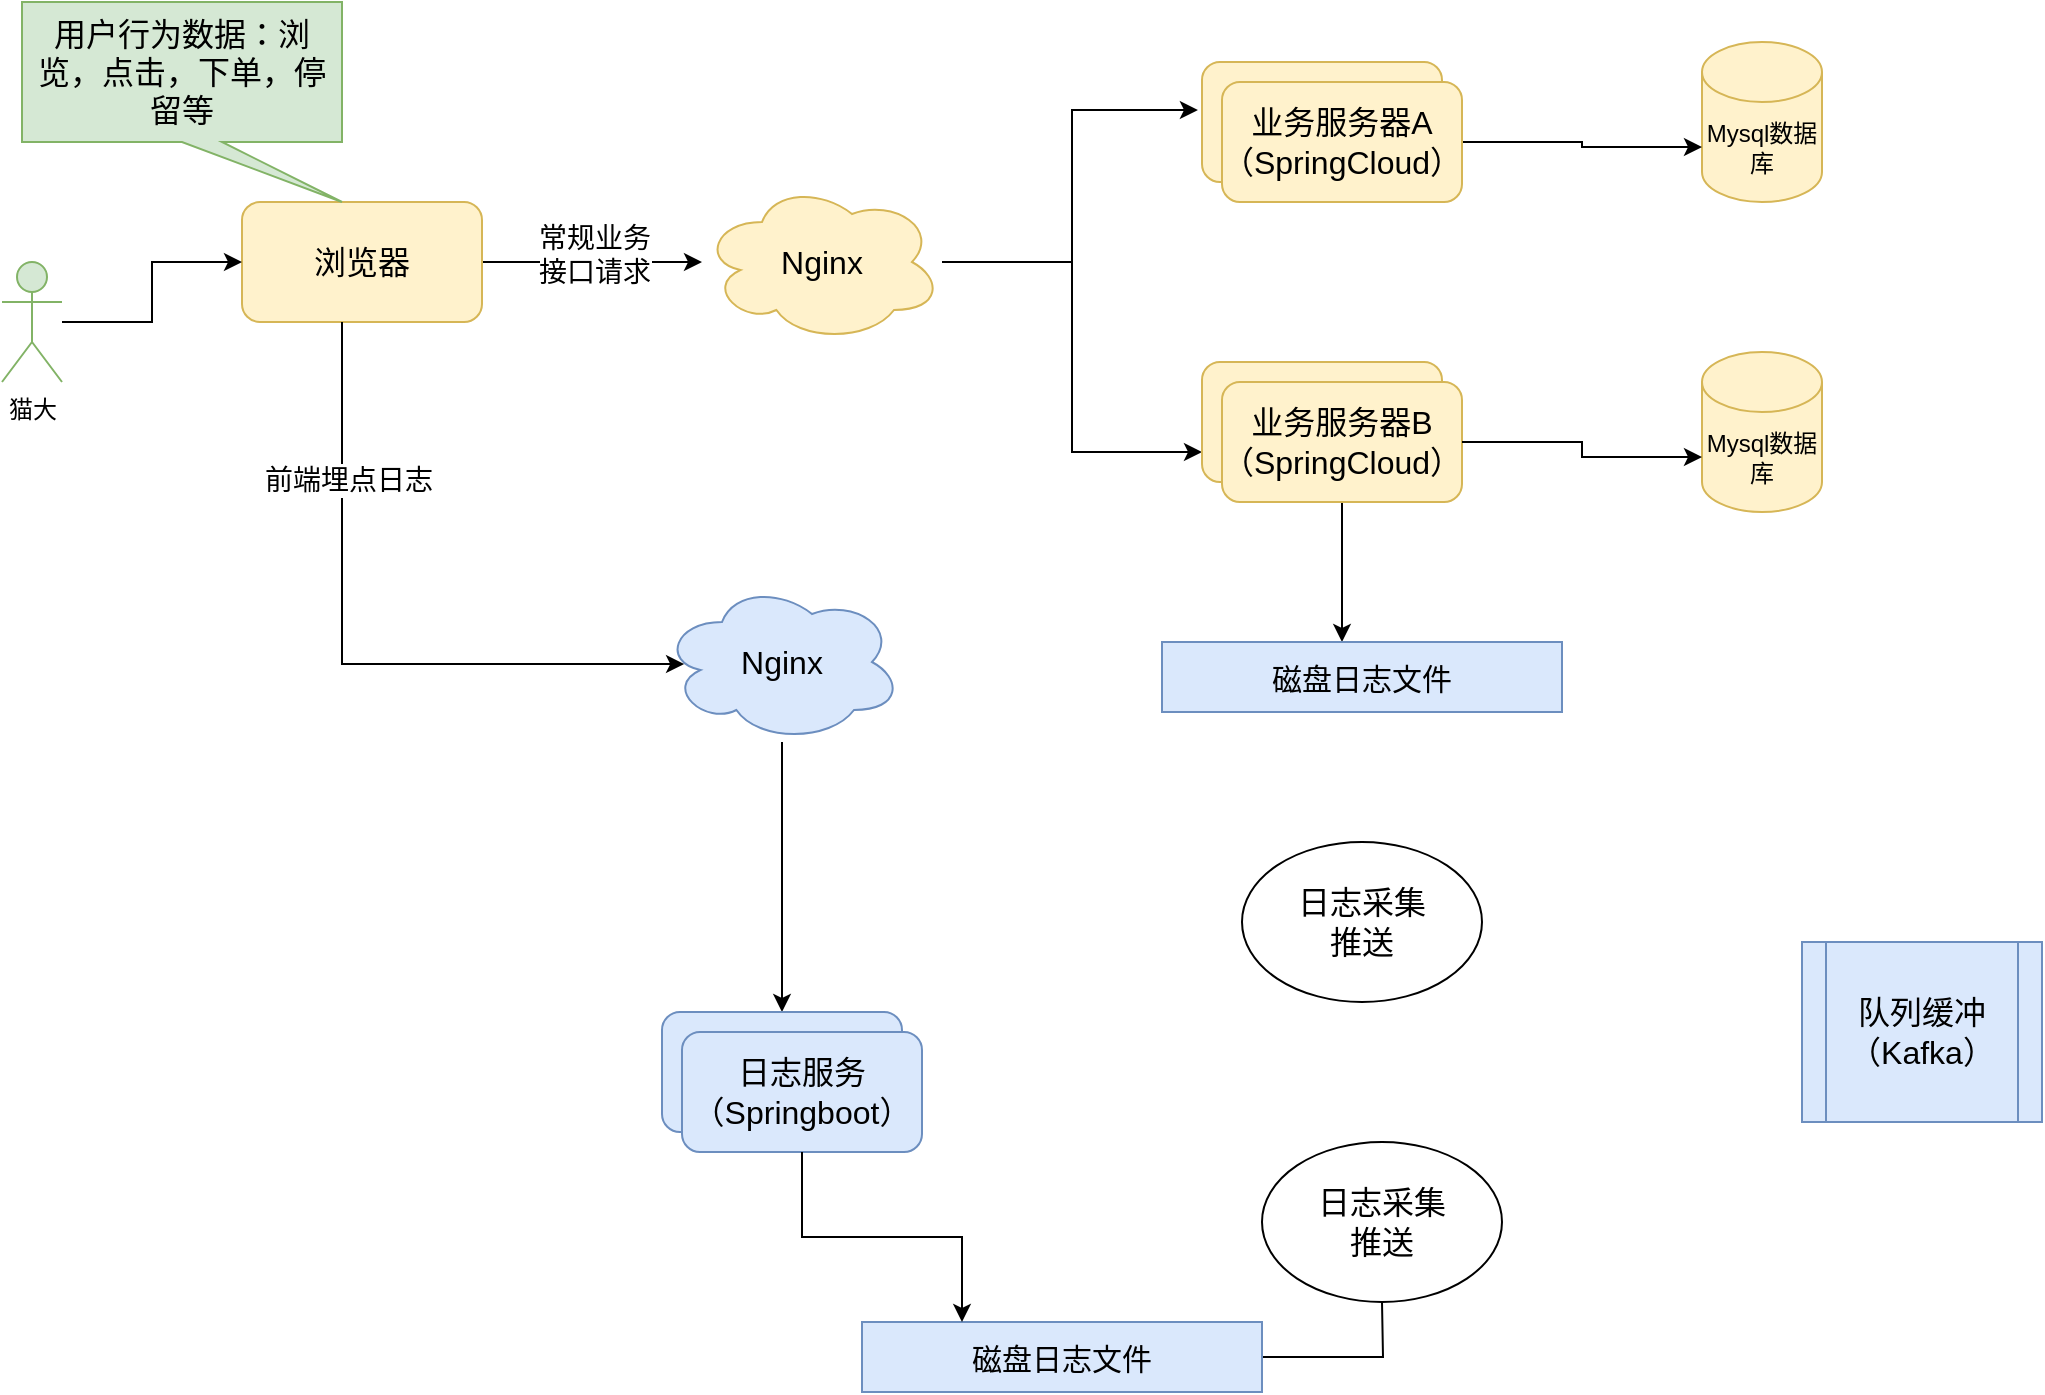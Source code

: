 <mxfile version="24.9.2">
  <diagram name="第 1 页" id="Bx0H68gc-shff_Ud0vV9">
    <mxGraphModel dx="1434" dy="746" grid="1" gridSize="10" guides="1" tooltips="1" connect="1" arrows="1" fold="1" page="1" pageScale="1" pageWidth="827" pageHeight="1169" math="0" shadow="0">
      <root>
        <mxCell id="0" />
        <mxCell id="1" parent="0" />
        <mxCell id="v6vCpeJF_FBUwYWR2NFN-11" style="edgeStyle=orthogonalEdgeStyle;rounded=0;orthogonalLoop=1;jettySize=auto;html=1;" edge="1" parent="1" source="v6vCpeJF_FBUwYWR2NFN-1" target="v6vCpeJF_FBUwYWR2NFN-10">
          <mxGeometry relative="1" as="geometry" />
        </mxCell>
        <mxCell id="v6vCpeJF_FBUwYWR2NFN-12" value="常规业务&lt;div&gt;接口请求&lt;/div&gt;" style="edgeLabel;html=1;align=center;verticalAlign=middle;resizable=0;points=[];fontSize=14;" vertex="1" connectable="0" parent="v6vCpeJF_FBUwYWR2NFN-11">
          <mxGeometry x="0.018" y="4" relative="1" as="geometry">
            <mxPoint as="offset" />
          </mxGeometry>
        </mxCell>
        <mxCell id="v6vCpeJF_FBUwYWR2NFN-1" value="浏览器" style="rounded=1;whiteSpace=wrap;html=1;fillColor=#fff2cc;strokeColor=#d6b656;fontSize=16;" vertex="1" parent="1">
          <mxGeometry x="170" y="110" width="120" height="60" as="geometry" />
        </mxCell>
        <mxCell id="v6vCpeJF_FBUwYWR2NFN-2" value="用户行为数据：浏览，点击，下单，停留等" style="shape=callout;whiteSpace=wrap;html=1;perimeter=calloutPerimeter;position2=1;fillColor=#d5e8d4;strokeColor=#82b366;fontSize=16;" vertex="1" parent="1">
          <mxGeometry x="60" y="10" width="160" height="100" as="geometry" />
        </mxCell>
        <mxCell id="v6vCpeJF_FBUwYWR2NFN-9" style="edgeStyle=orthogonalEdgeStyle;rounded=0;orthogonalLoop=1;jettySize=auto;html=1;" edge="1" parent="1" source="v6vCpeJF_FBUwYWR2NFN-3" target="v6vCpeJF_FBUwYWR2NFN-1">
          <mxGeometry relative="1" as="geometry" />
        </mxCell>
        <mxCell id="v6vCpeJF_FBUwYWR2NFN-3" value="猫大" style="shape=umlActor;verticalLabelPosition=bottom;verticalAlign=top;html=1;outlineConnect=0;fillColor=#d5e8d4;strokeColor=#82b366;" vertex="1" parent="1">
          <mxGeometry x="50" y="140" width="30" height="60" as="geometry" />
        </mxCell>
        <mxCell id="v6vCpeJF_FBUwYWR2NFN-22" style="edgeStyle=orthogonalEdgeStyle;rounded=0;orthogonalLoop=1;jettySize=auto;html=1;entryX=0;entryY=0.75;entryDx=0;entryDy=0;" edge="1" parent="1" source="v6vCpeJF_FBUwYWR2NFN-10" target="v6vCpeJF_FBUwYWR2NFN-20">
          <mxGeometry relative="1" as="geometry" />
        </mxCell>
        <mxCell id="v6vCpeJF_FBUwYWR2NFN-10" value="Nginx" style="ellipse;shape=cloud;whiteSpace=wrap;html=1;fillColor=#fff2cc;strokeColor=#d6b656;fontSize=16;" vertex="1" parent="1">
          <mxGeometry x="400" y="100" width="120" height="80" as="geometry" />
        </mxCell>
        <mxCell id="v6vCpeJF_FBUwYWR2NFN-15" style="edgeStyle=orthogonalEdgeStyle;rounded=0;orthogonalLoop=1;jettySize=auto;html=1;entryX=-0.017;entryY=0.4;entryDx=0;entryDy=0;entryPerimeter=0;" edge="1" parent="1" source="v6vCpeJF_FBUwYWR2NFN-10" target="v6vCpeJF_FBUwYWR2NFN-13">
          <mxGeometry relative="1" as="geometry" />
        </mxCell>
        <mxCell id="v6vCpeJF_FBUwYWR2NFN-16" value="Mysql数据库" style="shape=cylinder3;whiteSpace=wrap;html=1;boundedLbl=1;backgroundOutline=1;size=15;fillColor=#fff2cc;strokeColor=#d6b656;" vertex="1" parent="1">
          <mxGeometry x="900" y="30" width="60" height="80" as="geometry" />
        </mxCell>
        <mxCell id="v6vCpeJF_FBUwYWR2NFN-17" style="edgeStyle=orthogonalEdgeStyle;rounded=0;orthogonalLoop=1;jettySize=auto;html=1;entryX=0;entryY=0;entryDx=0;entryDy=52.5;entryPerimeter=0;" edge="1" parent="1" source="v6vCpeJF_FBUwYWR2NFN-14" target="v6vCpeJF_FBUwYWR2NFN-16">
          <mxGeometry relative="1" as="geometry" />
        </mxCell>
        <mxCell id="v6vCpeJF_FBUwYWR2NFN-18" value="" style="group" vertex="1" connectable="0" parent="1">
          <mxGeometry x="650" y="40" width="130" height="70" as="geometry" />
        </mxCell>
        <mxCell id="v6vCpeJF_FBUwYWR2NFN-13" value="" style="rounded=1;whiteSpace=wrap;html=1;fillColor=#fff2cc;strokeColor=#d6b656;" vertex="1" parent="v6vCpeJF_FBUwYWR2NFN-18">
          <mxGeometry width="120" height="60" as="geometry" />
        </mxCell>
        <mxCell id="v6vCpeJF_FBUwYWR2NFN-14" value="业务服务器A&lt;div&gt;（SpringCloud）&lt;/div&gt;" style="rounded=1;whiteSpace=wrap;html=1;fillColor=#fff2cc;strokeColor=#d6b656;fontSize=16;" vertex="1" parent="v6vCpeJF_FBUwYWR2NFN-18">
          <mxGeometry x="10" y="10" width="120" height="60" as="geometry" />
        </mxCell>
        <mxCell id="v6vCpeJF_FBUwYWR2NFN-19" value="" style="group" vertex="1" connectable="0" parent="1">
          <mxGeometry x="650" y="190" width="130" height="70" as="geometry" />
        </mxCell>
        <mxCell id="v6vCpeJF_FBUwYWR2NFN-20" value="" style="rounded=1;whiteSpace=wrap;html=1;fillColor=#fff2cc;strokeColor=#d6b656;" vertex="1" parent="v6vCpeJF_FBUwYWR2NFN-19">
          <mxGeometry width="120" height="60" as="geometry" />
        </mxCell>
        <mxCell id="v6vCpeJF_FBUwYWR2NFN-38" style="edgeStyle=orthogonalEdgeStyle;rounded=0;orthogonalLoop=1;jettySize=auto;html=1;" edge="1" parent="v6vCpeJF_FBUwYWR2NFN-19" source="v6vCpeJF_FBUwYWR2NFN-21">
          <mxGeometry relative="1" as="geometry">
            <mxPoint x="70" y="140" as="targetPoint" />
          </mxGeometry>
        </mxCell>
        <mxCell id="v6vCpeJF_FBUwYWR2NFN-21" value="业务服务器B&lt;div&gt;（SpringCloud）&lt;/div&gt;" style="rounded=1;whiteSpace=wrap;html=1;fillColor=#fff2cc;strokeColor=#d6b656;fontSize=16;" vertex="1" parent="v6vCpeJF_FBUwYWR2NFN-19">
          <mxGeometry x="10" y="10" width="120" height="60" as="geometry" />
        </mxCell>
        <mxCell id="v6vCpeJF_FBUwYWR2NFN-23" value="Mysql数据库" style="shape=cylinder3;whiteSpace=wrap;html=1;boundedLbl=1;backgroundOutline=1;size=15;fillColor=#fff2cc;strokeColor=#d6b656;" vertex="1" parent="1">
          <mxGeometry x="900" y="185" width="60" height="80" as="geometry" />
        </mxCell>
        <mxCell id="v6vCpeJF_FBUwYWR2NFN-24" style="edgeStyle=orthogonalEdgeStyle;rounded=0;orthogonalLoop=1;jettySize=auto;html=1;entryX=0;entryY=0;entryDx=0;entryDy=52.5;entryPerimeter=0;" edge="1" parent="1" source="v6vCpeJF_FBUwYWR2NFN-21" target="v6vCpeJF_FBUwYWR2NFN-23">
          <mxGeometry relative="1" as="geometry" />
        </mxCell>
        <mxCell id="v6vCpeJF_FBUwYWR2NFN-33" style="edgeStyle=orthogonalEdgeStyle;rounded=0;orthogonalLoop=1;jettySize=auto;html=1;entryX=0.5;entryY=0;entryDx=0;entryDy=0;" edge="1" parent="1" source="v6vCpeJF_FBUwYWR2NFN-25" target="v6vCpeJF_FBUwYWR2NFN-31">
          <mxGeometry relative="1" as="geometry" />
        </mxCell>
        <mxCell id="v6vCpeJF_FBUwYWR2NFN-25" value="Nginx" style="ellipse;shape=cloud;whiteSpace=wrap;html=1;fillColor=#dae8fc;strokeColor=#6c8ebf;fontSize=16;" vertex="1" parent="1">
          <mxGeometry x="380" y="300" width="120" height="80" as="geometry" />
        </mxCell>
        <mxCell id="v6vCpeJF_FBUwYWR2NFN-28" style="edgeStyle=orthogonalEdgeStyle;rounded=0;orthogonalLoop=1;jettySize=auto;html=1;entryX=0.092;entryY=0.513;entryDx=0;entryDy=0;entryPerimeter=0;" edge="1" parent="1" source="v6vCpeJF_FBUwYWR2NFN-1" target="v6vCpeJF_FBUwYWR2NFN-25">
          <mxGeometry relative="1" as="geometry">
            <Array as="points">
              <mxPoint x="220" y="341" />
            </Array>
          </mxGeometry>
        </mxCell>
        <mxCell id="v6vCpeJF_FBUwYWR2NFN-29" value="前端埋点日志" style="edgeLabel;html=1;align=center;verticalAlign=middle;resizable=0;points=[];fontSize=14;" vertex="1" connectable="0" parent="v6vCpeJF_FBUwYWR2NFN-28">
          <mxGeometry x="-0.538" y="3" relative="1" as="geometry">
            <mxPoint as="offset" />
          </mxGeometry>
        </mxCell>
        <mxCell id="v6vCpeJF_FBUwYWR2NFN-30" value="" style="group" vertex="1" connectable="0" parent="1">
          <mxGeometry x="380" y="515" width="130" height="70" as="geometry" />
        </mxCell>
        <mxCell id="v6vCpeJF_FBUwYWR2NFN-31" value="" style="rounded=1;whiteSpace=wrap;html=1;fillColor=#dae8fc;strokeColor=#6c8ebf;" vertex="1" parent="v6vCpeJF_FBUwYWR2NFN-30">
          <mxGeometry width="120" height="60" as="geometry" />
        </mxCell>
        <mxCell id="v6vCpeJF_FBUwYWR2NFN-32" value="日志服务&lt;div&gt;（Springboot）&lt;/div&gt;" style="rounded=1;whiteSpace=wrap;html=1;fillColor=#dae8fc;strokeColor=#6c8ebf;fontSize=16;" vertex="1" parent="v6vCpeJF_FBUwYWR2NFN-30">
          <mxGeometry x="10" y="10" width="120" height="60" as="geometry" />
        </mxCell>
        <mxCell id="v6vCpeJF_FBUwYWR2NFN-43" style="edgeStyle=orthogonalEdgeStyle;rounded=0;orthogonalLoop=1;jettySize=auto;html=1;startArrow=none;startFill=0;endArrow=none;endFill=0;" edge="1" parent="1" source="v6vCpeJF_FBUwYWR2NFN-34">
          <mxGeometry relative="1" as="geometry">
            <mxPoint x="740" y="660" as="targetPoint" />
          </mxGeometry>
        </mxCell>
        <mxCell id="v6vCpeJF_FBUwYWR2NFN-34" value="磁盘日志文件" style="rounded=0;whiteSpace=wrap;html=1;fillColor=#dae8fc;strokeColor=#6c8ebf;fontSize=15;" vertex="1" parent="1">
          <mxGeometry x="480" y="670" width="200" height="35" as="geometry" />
        </mxCell>
        <mxCell id="v6vCpeJF_FBUwYWR2NFN-36" style="edgeStyle=orthogonalEdgeStyle;rounded=0;orthogonalLoop=1;jettySize=auto;html=1;entryX=0.25;entryY=0;entryDx=0;entryDy=0;" edge="1" parent="1" source="v6vCpeJF_FBUwYWR2NFN-32" target="v6vCpeJF_FBUwYWR2NFN-34">
          <mxGeometry relative="1" as="geometry" />
        </mxCell>
        <mxCell id="v6vCpeJF_FBUwYWR2NFN-37" value="磁盘日志文件" style="rounded=0;whiteSpace=wrap;html=1;fillColor=#dae8fc;strokeColor=#6c8ebf;fontSize=15;" vertex="1" parent="1">
          <mxGeometry x="630" y="330" width="200" height="35" as="geometry" />
        </mxCell>
        <mxCell id="v6vCpeJF_FBUwYWR2NFN-40" value="日志采集&lt;div&gt;推送&lt;/div&gt;" style="ellipse;whiteSpace=wrap;html=1;fontSize=16;" vertex="1" parent="1">
          <mxGeometry x="670" y="430" width="120" height="80" as="geometry" />
        </mxCell>
        <mxCell id="v6vCpeJF_FBUwYWR2NFN-41" value="日志采集&lt;div&gt;推送&lt;/div&gt;" style="ellipse;whiteSpace=wrap;html=1;fontSize=16;" vertex="1" parent="1">
          <mxGeometry x="680" y="580" width="120" height="80" as="geometry" />
        </mxCell>
        <mxCell id="v6vCpeJF_FBUwYWR2NFN-44" value="队列缓冲&lt;div&gt;（Kafka）&lt;/div&gt;" style="shape=process;whiteSpace=wrap;html=1;backgroundOutline=1;fillColor=#dae8fc;strokeColor=#6c8ebf;fontSize=16;" vertex="1" parent="1">
          <mxGeometry x="950" y="480" width="120" height="90" as="geometry" />
        </mxCell>
      </root>
    </mxGraphModel>
  </diagram>
</mxfile>
